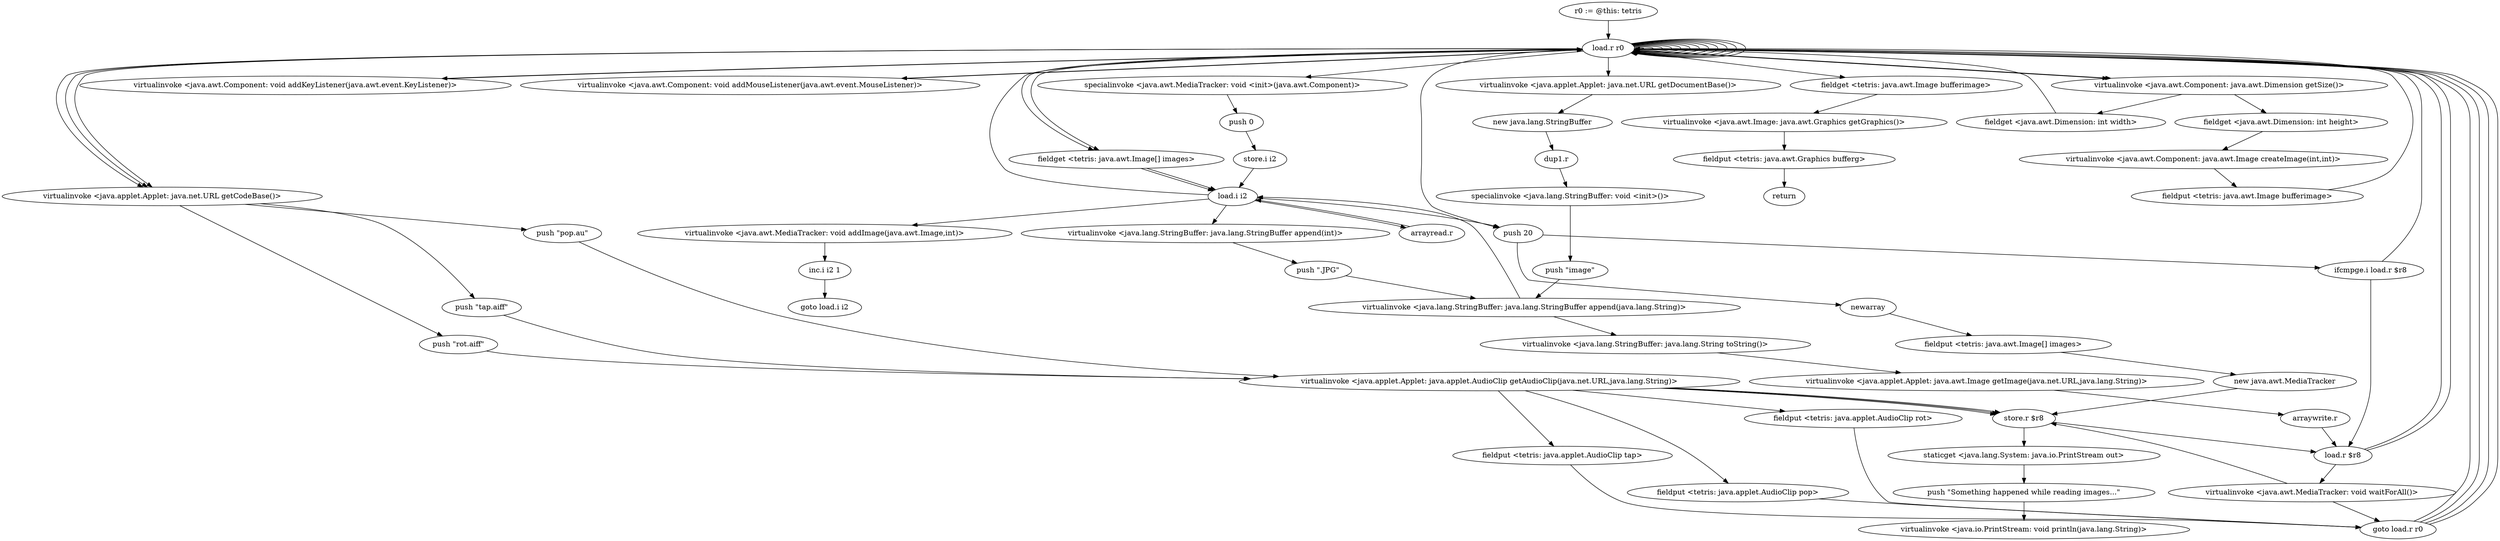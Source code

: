 digraph "" {
    "r0 := @this: tetris"
    "load.r r0"
    "r0 := @this: tetris"->"load.r r0";
    "load.r r0"->"load.r r0";
    "load.r r0"->"load.r r0";
    "virtualinvoke <java.applet.Applet: java.net.URL getCodeBase()>"
    "load.r r0"->"virtualinvoke <java.applet.Applet: java.net.URL getCodeBase()>";
    "push \"tap.aiff\""
    "virtualinvoke <java.applet.Applet: java.net.URL getCodeBase()>"->"push \"tap.aiff\"";
    "virtualinvoke <java.applet.Applet: java.applet.AudioClip getAudioClip(java.net.URL,java.lang.String)>"
    "push \"tap.aiff\""->"virtualinvoke <java.applet.Applet: java.applet.AudioClip getAudioClip(java.net.URL,java.lang.String)>";
    "fieldput <tetris: java.applet.AudioClip tap>"
    "virtualinvoke <java.applet.Applet: java.applet.AudioClip getAudioClip(java.net.URL,java.lang.String)>"->"fieldput <tetris: java.applet.AudioClip tap>";
    "goto load.r r0"
    "fieldput <tetris: java.applet.AudioClip tap>"->"goto load.r r0";
    "goto load.r r0"->"load.r r0";
    "load.r r0"->"load.r r0";
    "load.r r0"->"load.r r0";
    "load.r r0"->"virtualinvoke <java.applet.Applet: java.net.URL getCodeBase()>";
    "push \"pop.au\""
    "virtualinvoke <java.applet.Applet: java.net.URL getCodeBase()>"->"push \"pop.au\"";
    "push \"pop.au\""->"virtualinvoke <java.applet.Applet: java.applet.AudioClip getAudioClip(java.net.URL,java.lang.String)>";
    "fieldput <tetris: java.applet.AudioClip pop>"
    "virtualinvoke <java.applet.Applet: java.applet.AudioClip getAudioClip(java.net.URL,java.lang.String)>"->"fieldput <tetris: java.applet.AudioClip pop>";
    "fieldput <tetris: java.applet.AudioClip pop>"->"goto load.r r0";
    "goto load.r r0"->"load.r r0";
    "load.r r0"->"load.r r0";
    "load.r r0"->"load.r r0";
    "load.r r0"->"virtualinvoke <java.applet.Applet: java.net.URL getCodeBase()>";
    "push \"rot.aiff\""
    "virtualinvoke <java.applet.Applet: java.net.URL getCodeBase()>"->"push \"rot.aiff\"";
    "push \"rot.aiff\""->"virtualinvoke <java.applet.Applet: java.applet.AudioClip getAudioClip(java.net.URL,java.lang.String)>";
    "fieldput <tetris: java.applet.AudioClip rot>"
    "virtualinvoke <java.applet.Applet: java.applet.AudioClip getAudioClip(java.net.URL,java.lang.String)>"->"fieldput <tetris: java.applet.AudioClip rot>";
    "fieldput <tetris: java.applet.AudioClip rot>"->"goto load.r r0";
    "goto load.r r0"->"load.r r0";
    "load.r r0"->"load.r r0";
    "virtualinvoke <java.awt.Component: void addKeyListener(java.awt.event.KeyListener)>"
    "load.r r0"->"virtualinvoke <java.awt.Component: void addKeyListener(java.awt.event.KeyListener)>";
    "virtualinvoke <java.awt.Component: void addKeyListener(java.awt.event.KeyListener)>"->"load.r r0";
    "load.r r0"->"load.r r0";
    "virtualinvoke <java.awt.Component: void addMouseListener(java.awt.event.MouseListener)>"
    "load.r r0"->"virtualinvoke <java.awt.Component: void addMouseListener(java.awt.event.MouseListener)>";
    "virtualinvoke <java.awt.Component: void addMouseListener(java.awt.event.MouseListener)>"->"load.r r0";
    "push 20"
    "load.r r0"->"push 20";
    "newarray"
    "push 20"->"newarray";
    "fieldput <tetris: java.awt.Image[] images>"
    "newarray"->"fieldput <tetris: java.awt.Image[] images>";
    "new java.awt.MediaTracker"
    "fieldput <tetris: java.awt.Image[] images>"->"new java.awt.MediaTracker";
    "store.r $r8"
    "new java.awt.MediaTracker"->"store.r $r8";
    "load.r $r8"
    "store.r $r8"->"load.r $r8";
    "load.r $r8"->"load.r r0";
    "specialinvoke <java.awt.MediaTracker: void <init>(java.awt.Component)>"
    "load.r r0"->"specialinvoke <java.awt.MediaTracker: void <init>(java.awt.Component)>";
    "push 0"
    "specialinvoke <java.awt.MediaTracker: void <init>(java.awt.Component)>"->"push 0";
    "store.i i2"
    "push 0"->"store.i i2";
    "load.i i2"
    "store.i i2"->"load.i i2";
    "load.i i2"->"push 20";
    "ifcmpge.i load.r $r8"
    "push 20"->"ifcmpge.i load.r $r8";
    "ifcmpge.i load.r $r8"->"load.r r0";
    "fieldget <tetris: java.awt.Image[] images>"
    "load.r r0"->"fieldget <tetris: java.awt.Image[] images>";
    "fieldget <tetris: java.awt.Image[] images>"->"load.i i2";
    "load.i i2"->"load.r r0";
    "load.r r0"->"load.r r0";
    "virtualinvoke <java.applet.Applet: java.net.URL getDocumentBase()>"
    "load.r r0"->"virtualinvoke <java.applet.Applet: java.net.URL getDocumentBase()>";
    "new java.lang.StringBuffer"
    "virtualinvoke <java.applet.Applet: java.net.URL getDocumentBase()>"->"new java.lang.StringBuffer";
    "dup1.r"
    "new java.lang.StringBuffer"->"dup1.r";
    "specialinvoke <java.lang.StringBuffer: void <init>()>"
    "dup1.r"->"specialinvoke <java.lang.StringBuffer: void <init>()>";
    "push \"image\""
    "specialinvoke <java.lang.StringBuffer: void <init>()>"->"push \"image\"";
    "virtualinvoke <java.lang.StringBuffer: java.lang.StringBuffer append(java.lang.String)>"
    "push \"image\""->"virtualinvoke <java.lang.StringBuffer: java.lang.StringBuffer append(java.lang.String)>";
    "virtualinvoke <java.lang.StringBuffer: java.lang.StringBuffer append(java.lang.String)>"->"load.i i2";
    "virtualinvoke <java.lang.StringBuffer: java.lang.StringBuffer append(int)>"
    "load.i i2"->"virtualinvoke <java.lang.StringBuffer: java.lang.StringBuffer append(int)>";
    "push \".JPG\""
    "virtualinvoke <java.lang.StringBuffer: java.lang.StringBuffer append(int)>"->"push \".JPG\"";
    "push \".JPG\""->"virtualinvoke <java.lang.StringBuffer: java.lang.StringBuffer append(java.lang.String)>";
    "virtualinvoke <java.lang.StringBuffer: java.lang.String toString()>"
    "virtualinvoke <java.lang.StringBuffer: java.lang.StringBuffer append(java.lang.String)>"->"virtualinvoke <java.lang.StringBuffer: java.lang.String toString()>";
    "virtualinvoke <java.applet.Applet: java.awt.Image getImage(java.net.URL,java.lang.String)>"
    "virtualinvoke <java.lang.StringBuffer: java.lang.String toString()>"->"virtualinvoke <java.applet.Applet: java.awt.Image getImage(java.net.URL,java.lang.String)>";
    "arraywrite.r"
    "virtualinvoke <java.applet.Applet: java.awt.Image getImage(java.net.URL,java.lang.String)>"->"arraywrite.r";
    "arraywrite.r"->"load.r $r8";
    "load.r $r8"->"load.r r0";
    "load.r r0"->"fieldget <tetris: java.awt.Image[] images>";
    "fieldget <tetris: java.awt.Image[] images>"->"load.i i2";
    "arrayread.r"
    "load.i i2"->"arrayread.r";
    "arrayread.r"->"load.i i2";
    "virtualinvoke <java.awt.MediaTracker: void addImage(java.awt.Image,int)>"
    "load.i i2"->"virtualinvoke <java.awt.MediaTracker: void addImage(java.awt.Image,int)>";
    "inc.i i2 1"
    "virtualinvoke <java.awt.MediaTracker: void addImage(java.awt.Image,int)>"->"inc.i i2 1";
    "goto load.i i2"
    "inc.i i2 1"->"goto load.i i2";
    "ifcmpge.i load.r $r8"->"load.r $r8";
    "virtualinvoke <java.awt.MediaTracker: void waitForAll()>"
    "load.r $r8"->"virtualinvoke <java.awt.MediaTracker: void waitForAll()>";
    "virtualinvoke <java.awt.MediaTracker: void waitForAll()>"->"goto load.r r0";
    "goto load.r r0"->"load.r r0";
    "load.r r0"->"load.r r0";
    "load.r r0"->"load.r r0";
    "virtualinvoke <java.awt.Component: java.awt.Dimension getSize()>"
    "load.r r0"->"virtualinvoke <java.awt.Component: java.awt.Dimension getSize()>";
    "fieldget <java.awt.Dimension: int width>"
    "virtualinvoke <java.awt.Component: java.awt.Dimension getSize()>"->"fieldget <java.awt.Dimension: int width>";
    "fieldget <java.awt.Dimension: int width>"->"load.r r0";
    "load.r r0"->"virtualinvoke <java.awt.Component: java.awt.Dimension getSize()>";
    "fieldget <java.awt.Dimension: int height>"
    "virtualinvoke <java.awt.Component: java.awt.Dimension getSize()>"->"fieldget <java.awt.Dimension: int height>";
    "virtualinvoke <java.awt.Component: java.awt.Image createImage(int,int)>"
    "fieldget <java.awt.Dimension: int height>"->"virtualinvoke <java.awt.Component: java.awt.Image createImage(int,int)>";
    "fieldput <tetris: java.awt.Image bufferimage>"
    "virtualinvoke <java.awt.Component: java.awt.Image createImage(int,int)>"->"fieldput <tetris: java.awt.Image bufferimage>";
    "fieldput <tetris: java.awt.Image bufferimage>"->"load.r r0";
    "load.r r0"->"load.r r0";
    "fieldget <tetris: java.awt.Image bufferimage>"
    "load.r r0"->"fieldget <tetris: java.awt.Image bufferimage>";
    "virtualinvoke <java.awt.Image: java.awt.Graphics getGraphics()>"
    "fieldget <tetris: java.awt.Image bufferimage>"->"virtualinvoke <java.awt.Image: java.awt.Graphics getGraphics()>";
    "fieldput <tetris: java.awt.Graphics bufferg>"
    "virtualinvoke <java.awt.Image: java.awt.Graphics getGraphics()>"->"fieldput <tetris: java.awt.Graphics bufferg>";
    "return"
    "fieldput <tetris: java.awt.Graphics bufferg>"->"return";
    "virtualinvoke <java.awt.MediaTracker: void waitForAll()>"->"store.r $r8";
    "staticget <java.lang.System: java.io.PrintStream out>"
    "store.r $r8"->"staticget <java.lang.System: java.io.PrintStream out>";
    "push \"Something happened while reading images...\""
    "staticget <java.lang.System: java.io.PrintStream out>"->"push \"Something happened while reading images...\"";
    "virtualinvoke <java.io.PrintStream: void println(java.lang.String)>"
    "push \"Something happened while reading images...\""->"virtualinvoke <java.io.PrintStream: void println(java.lang.String)>";
    "virtualinvoke <java.applet.Applet: java.applet.AudioClip getAudioClip(java.net.URL,java.lang.String)>"->"store.r $r8";
    "virtualinvoke <java.applet.Applet: java.applet.AudioClip getAudioClip(java.net.URL,java.lang.String)>"->"store.r $r8";
    "virtualinvoke <java.applet.Applet: java.applet.AudioClip getAudioClip(java.net.URL,java.lang.String)>"->"store.r $r8";
}
